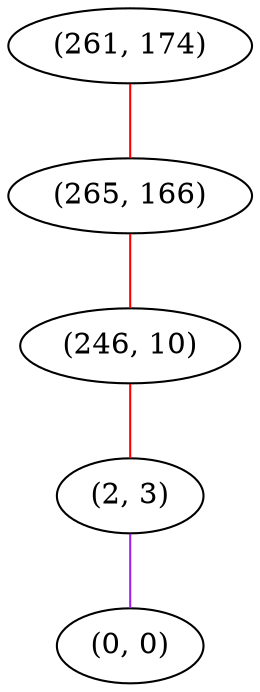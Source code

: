 graph "" {
"(261, 174)";
"(265, 166)";
"(246, 10)";
"(2, 3)";
"(0, 0)";
"(261, 174)" -- "(265, 166)"  [color=red, key=0, weight=1];
"(265, 166)" -- "(246, 10)"  [color=red, key=0, weight=1];
"(246, 10)" -- "(2, 3)"  [color=red, key=0, weight=1];
"(2, 3)" -- "(0, 0)"  [color=purple, key=0, weight=4];
}
